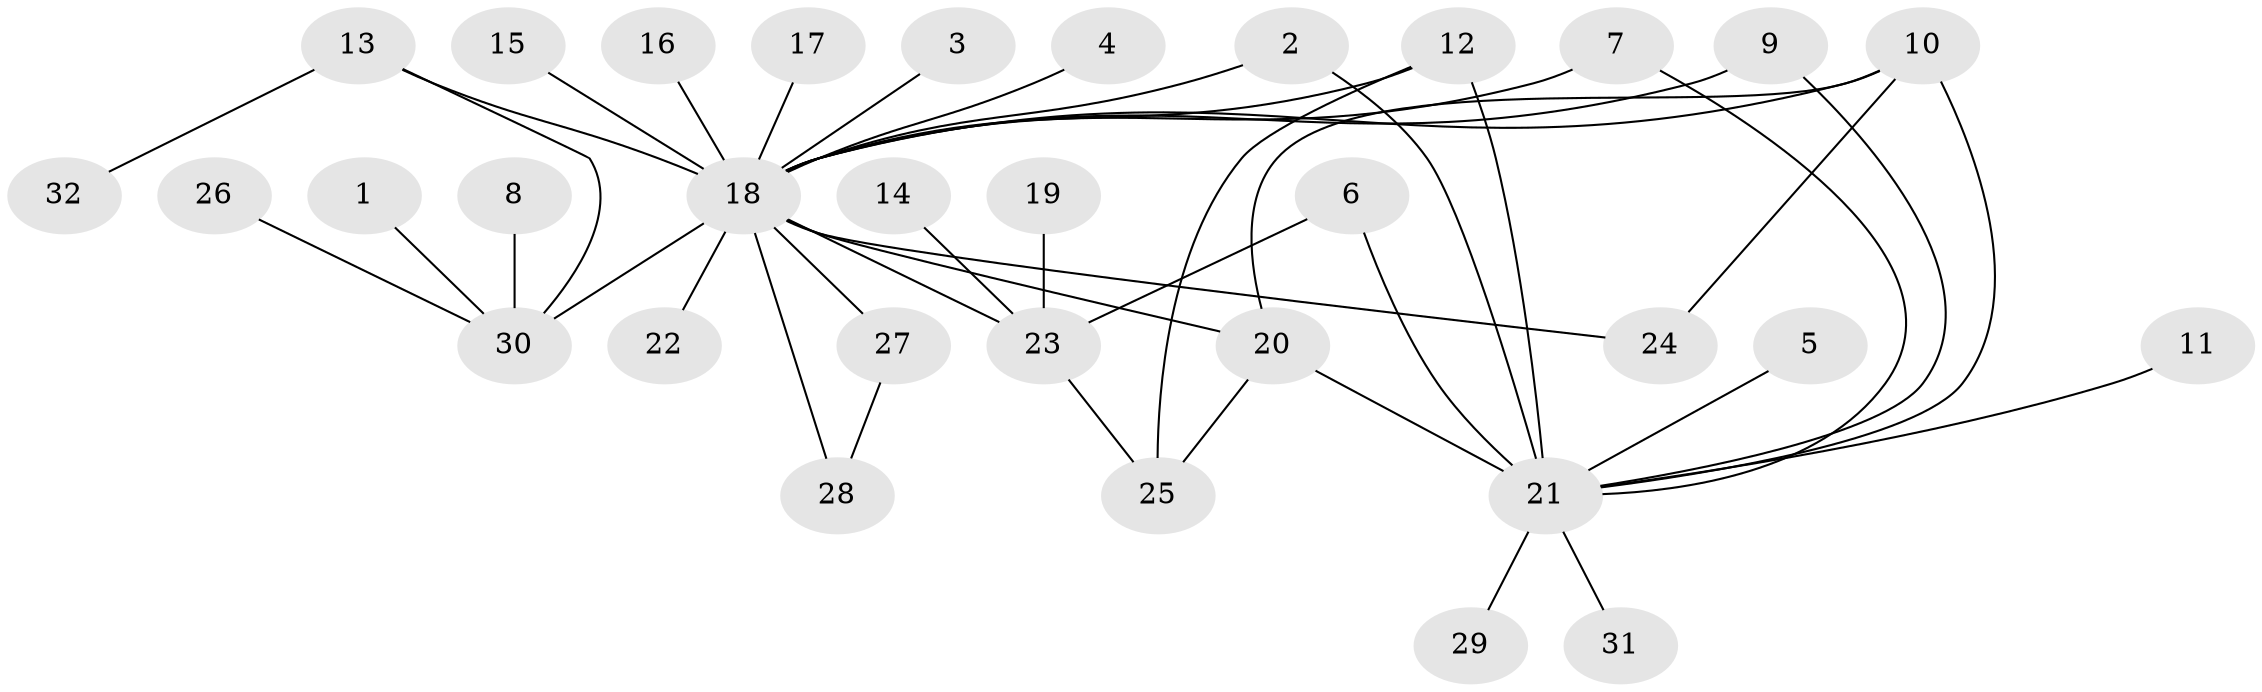 // original degree distribution, {1: 0.5733333333333334, 26: 0.013333333333333334, 5: 0.06666666666666667, 3: 0.05333333333333334, 16: 0.013333333333333334, 4: 0.06666666666666667, 6: 0.02666666666666667, 2: 0.17333333333333334, 8: 0.013333333333333334}
// Generated by graph-tools (version 1.1) at 2025/36/03/04/25 23:36:56]
// undirected, 32 vertices, 43 edges
graph export_dot {
  node [color=gray90,style=filled];
  1;
  2;
  3;
  4;
  5;
  6;
  7;
  8;
  9;
  10;
  11;
  12;
  13;
  14;
  15;
  16;
  17;
  18;
  19;
  20;
  21;
  22;
  23;
  24;
  25;
  26;
  27;
  28;
  29;
  30;
  31;
  32;
  1 -- 30 [weight=1.0];
  2 -- 18 [weight=1.0];
  2 -- 21 [weight=1.0];
  3 -- 18 [weight=1.0];
  4 -- 18 [weight=1.0];
  5 -- 21 [weight=1.0];
  6 -- 21 [weight=1.0];
  6 -- 23 [weight=1.0];
  7 -- 18 [weight=1.0];
  7 -- 21 [weight=1.0];
  8 -- 30 [weight=1.0];
  9 -- 18 [weight=1.0];
  9 -- 21 [weight=1.0];
  10 -- 18 [weight=1.0];
  10 -- 20 [weight=1.0];
  10 -- 21 [weight=1.0];
  10 -- 24 [weight=1.0];
  11 -- 21 [weight=1.0];
  12 -- 18 [weight=1.0];
  12 -- 21 [weight=3.0];
  12 -- 25 [weight=2.0];
  13 -- 18 [weight=1.0];
  13 -- 30 [weight=1.0];
  13 -- 32 [weight=1.0];
  14 -- 23 [weight=1.0];
  15 -- 18 [weight=1.0];
  16 -- 18 [weight=1.0];
  17 -- 18 [weight=1.0];
  18 -- 20 [weight=2.0];
  18 -- 22 [weight=1.0];
  18 -- 23 [weight=1.0];
  18 -- 24 [weight=2.0];
  18 -- 27 [weight=1.0];
  18 -- 28 [weight=1.0];
  18 -- 30 [weight=2.0];
  19 -- 23 [weight=1.0];
  20 -- 21 [weight=1.0];
  20 -- 25 [weight=1.0];
  21 -- 29 [weight=1.0];
  21 -- 31 [weight=1.0];
  23 -- 25 [weight=1.0];
  26 -- 30 [weight=1.0];
  27 -- 28 [weight=1.0];
}
